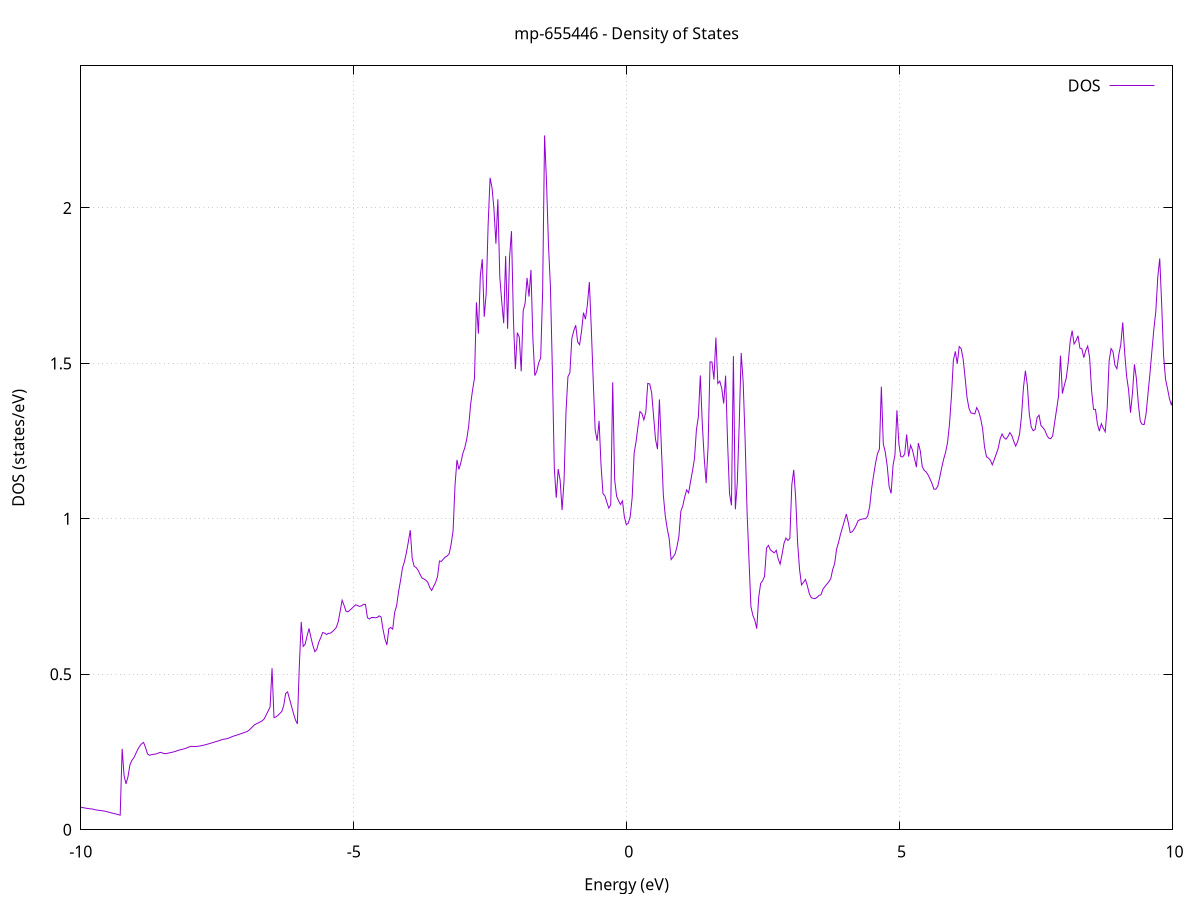set title 'mp-655446 - Density of States'
set xlabel 'Energy (eV)'
set ylabel 'DOS (states/eV)'
set grid
set xrange [-10:10]
set yrange [0:2.457]
set xzeroaxis lt -1
set terminal png size 800,600
set output 'mp-655446_dos_gnuplot.png'
plot '-' using 1:2 with lines title 'DOS'
-42.659000 0.000000
-42.623300 0.000000
-42.587700 0.000000
-42.552000 0.000000
-42.516300 0.000000
-42.480700 0.000000
-42.445000 0.000000
-42.409300 0.000000
-42.373700 0.000000
-42.338000 0.000000
-42.302300 0.000000
-42.266700 0.000000
-42.231000 0.000000
-42.195400 0.000000
-42.159700 0.000000
-42.124000 0.000000
-42.088400 0.000000
-42.052700 0.000000
-42.017000 0.000000
-41.981400 0.000000
-41.945700 0.000000
-41.910000 0.000000
-41.874400 0.000000
-41.838700 0.000000
-41.803100 0.000000
-41.767400 0.000000
-41.731700 0.000000
-41.696100 0.000000
-41.660400 0.000000
-41.624700 0.000000
-41.589100 0.000000
-41.553400 0.000000
-41.517800 0.000000
-41.482100 0.000000
-41.446400 0.000000
-41.410800 0.000000
-41.375100 0.000000
-41.339400 0.000000
-41.303800 0.000000
-41.268100 0.000000
-41.232400 0.000000
-41.196800 0.000000
-41.161100 0.000000
-41.125500 0.000000
-41.089800 0.000000
-41.054100 0.000000
-41.018500 0.000000
-40.982800 0.000000
-40.947100 0.000000
-40.911500 0.000000
-40.875800 0.000000
-40.840100 0.000000
-40.804500 0.000000
-40.768800 0.000000
-40.733200 0.000000
-40.697500 0.000000
-40.661800 0.000000
-40.626200 0.000000
-40.590500 0.000000
-40.554800 0.000000
-40.519200 0.000000
-40.483500 0.000000
-40.447900 0.000000
-40.412200 0.000000
-40.376500 0.000000
-40.340900 0.000000
-40.305200 0.000000
-40.269500 0.000000
-40.233900 0.000000
-40.198200 0.000000
-40.162500 0.000000
-40.126900 0.000000
-40.091200 0.000000
-40.055600 0.000000
-40.019900 0.000000
-39.984200 0.000000
-39.948600 0.000000
-39.912900 0.000000
-39.877200 0.000000
-39.841600 0.000000
-39.805900 0.000000
-39.770200 0.000000
-39.734600 0.000000
-39.698900 0.000000
-39.663300 0.000000
-39.627600 0.000000
-39.591900 0.000000
-39.556300 0.000000
-39.520600 0.000000
-39.484900 0.000000
-39.449300 0.000000
-39.413600 1.082000
-39.378000 0.623600
-39.342300 0.673000
-39.306600 0.702000
-39.271000 1.274700
-39.235300 1.712200
-39.199600 1.555900
-39.164000 1.443000
-39.128300 1.362600
-39.092600 1.412300
-39.057000 1.696300
-39.021300 2.177500
-38.985700 1.297900
-38.950000 1.250900
-38.914300 1.160900
-38.878700 1.093300
-38.843000 1.176300
-38.807300 2.241900
-38.771700 3.209900
-38.736000 3.693000
-38.700300 3.043500
-38.664700 4.276400
-38.629000 4.818000
-38.593400 5.703500
-38.557700 2.878900
-38.522000 3.042900
-38.486400 3.573300
-38.450700 1.053400
-38.415000 0.996500
-38.379400 0.928400
-38.343700 0.920500
-38.308100 0.936400
-38.272400 1.050200
-38.236700 1.031500
-38.201100 1.026100
-38.165400 1.050800
-38.129700 1.183200
-38.094100 1.235100
-38.058400 1.490400
-38.022700 1.793100
-37.987100 1.503000
-37.951400 1.466900
-37.915800 1.355600
-37.880100 1.490400
-37.844400 0.661500
-37.808800 0.720700
-37.773100 0.808500
-37.737400 1.394900
-37.701800 0.950900
-37.666100 0.854200
-37.630500 0.461500
-37.594800 0.000000
-37.559100 0.000000
-37.523500 0.000000
-37.487800 0.000000
-37.452100 0.000000
-37.416500 0.000000
-37.380800 0.000000
-37.345100 0.000000
-37.309500 0.000000
-37.273800 0.000000
-37.238200 0.000000
-37.202500 0.000000
-37.166800 0.000000
-37.131200 0.000000
-37.095500 0.000000
-37.059800 0.000000
-37.024200 0.000000
-36.988500 0.000000
-36.952800 0.000000
-36.917200 0.000000
-36.881500 0.000000
-36.845900 0.000000
-36.810200 0.000000
-36.774500 0.000000
-36.738900 0.000000
-36.703200 0.000000
-36.667500 0.000000
-36.631900 0.000000
-36.596200 0.000000
-36.560600 0.000000
-36.524900 0.000000
-36.489200 0.000000
-36.453600 0.000000
-36.417900 0.000000
-36.382200 0.000000
-36.346600 0.000000
-36.310900 0.000000
-36.275200 0.000000
-36.239600 0.000000
-36.203900 0.000000
-36.168300 0.000000
-36.132600 0.000000
-36.096900 0.000000
-36.061300 0.000000
-36.025600 0.000000
-35.989900 0.000000
-35.954300 0.000000
-35.918600 0.000000
-35.882900 0.000000
-35.847300 0.000000
-35.811600 0.000000
-35.776000 0.000000
-35.740300 0.000000
-35.704600 0.000000
-35.669000 0.000000
-35.633300 0.000000
-35.597600 0.000000
-35.562000 0.000000
-35.526300 0.000000
-35.490700 0.000000
-35.455000 0.000000
-35.419300 0.000000
-35.383700 0.000000
-35.348000 0.000000
-35.312300 0.000000
-35.276700 0.000000
-35.241000 0.000000
-35.205300 0.000000
-35.169700 0.000000
-35.134000 0.000000
-35.098400 0.000000
-35.062700 0.000000
-35.027000 0.000000
-34.991400 0.000000
-34.955700 0.000000
-34.920000 0.000000
-34.884400 0.000000
-34.848700 0.000000
-34.813000 0.000000
-34.777400 0.000000
-34.741700 0.000000
-34.706100 0.000000
-34.670400 0.000000
-34.634700 0.000000
-34.599100 0.000000
-34.563400 0.000000
-34.527700 0.000000
-34.492100 0.000000
-34.456400 0.000000
-34.420800 0.000000
-34.385100 0.000000
-34.349400 0.000000
-34.313800 0.000000
-34.278100 0.000000
-34.242400 0.000000
-34.206800 0.000000
-34.171100 0.000000
-34.135400 0.000000
-34.099800 0.000000
-34.064100 0.000000
-34.028500 0.000000
-33.992800 0.000000
-33.957100 0.000000
-33.921500 0.000000
-33.885800 0.000000
-33.850100 0.000000
-33.814500 0.000000
-33.778800 0.000000
-33.743200 0.000000
-33.707500 0.000000
-33.671800 0.000000
-33.636200 0.000000
-33.600500 0.000000
-33.564800 0.000000
-33.529200 0.000000
-33.493500 0.000000
-33.457800 0.000000
-33.422200 0.000000
-33.386500 0.000000
-33.350900 0.000000
-33.315200 0.000000
-33.279500 0.000000
-33.243900 0.000000
-33.208200 0.000000
-33.172500 0.000000
-33.136900 0.000000
-33.101200 0.000000
-33.065500 0.000000
-33.029900 0.000000
-32.994200 0.000000
-32.958600 0.000000
-32.922900 0.000000
-32.887200 0.000000
-32.851600 0.000000
-32.815900 0.000000
-32.780200 0.000000
-32.744600 0.000000
-32.708900 0.000000
-32.673300 0.000000
-32.637600 0.000000
-32.601900 0.000000
-32.566300 0.000000
-32.530600 0.000000
-32.494900 0.000000
-32.459300 0.000000
-32.423600 0.000000
-32.387900 0.000000
-32.352300 0.000000
-32.316600 0.000000
-32.281000 0.000000
-32.245300 0.000000
-32.209600 0.000000
-32.174000 0.000000
-32.138300 0.000000
-32.102600 0.000000
-32.067000 0.000000
-32.031300 0.000000
-31.995600 0.000000
-31.960000 0.000000
-31.924300 0.000000
-31.888700 0.000000
-31.853000 0.000000
-31.817300 0.000000
-31.781700 0.000000
-31.746000 0.000000
-31.710300 0.000000
-31.674700 0.000000
-31.639000 0.000000
-31.603400 0.000000
-31.567700 0.000000
-31.532000 0.000000
-31.496400 0.000000
-31.460700 0.000000
-31.425000 0.000000
-31.389400 0.000000
-31.353700 0.000000
-31.318000 0.000000
-31.282400 0.000000
-31.246700 0.000000
-31.211100 0.000000
-31.175400 0.000000
-31.139700 0.000000
-31.104100 0.000000
-31.068400 0.000000
-31.032700 0.000000
-30.997100 0.000000
-30.961400 0.000000
-30.925700 0.000000
-30.890100 0.000000
-30.854400 0.000000
-30.818800 0.000000
-30.783100 0.000000
-30.747400 0.000000
-30.711800 0.000000
-30.676100 0.000000
-30.640400 0.000000
-30.604800 0.000000
-30.569100 0.000000
-30.533500 0.000000
-30.497800 0.000000
-30.462100 0.000000
-30.426500 0.000000
-30.390800 0.000000
-30.355100 0.000000
-30.319500 0.000000
-30.283800 0.000000
-30.248100 0.000000
-30.212500 0.000000
-30.176800 0.000000
-30.141200 0.000000
-30.105500 0.000000
-30.069800 0.000000
-30.034200 0.000000
-29.998500 0.000000
-29.962800 0.000000
-29.927200 0.000000
-29.891500 0.000000
-29.855900 0.000000
-29.820200 0.000000
-29.784500 0.000000
-29.748900 0.000000
-29.713200 0.000000
-29.677500 0.000000
-29.641900 0.000000
-29.606200 0.000000
-29.570500 0.000000
-29.534900 0.000000
-29.499200 0.000000
-29.463600 0.000000
-29.427900 0.000000
-29.392200 0.000000
-29.356600 0.000000
-29.320900 0.000000
-29.285200 0.000000
-29.249600 0.000000
-29.213900 0.000000
-29.178200 0.000000
-29.142600 0.000000
-29.106900 0.000000
-29.071300 0.000000
-29.035600 0.000000
-28.999900 0.000000
-28.964300 0.000000
-28.928600 0.000000
-28.892900 0.000000
-28.857300 0.000000
-28.821600 0.000000
-28.786000 0.000000
-28.750300 0.000000
-28.714600 0.000000
-28.679000 0.000000
-28.643300 0.000000
-28.607600 0.000000
-28.572000 0.000000
-28.536300 0.000000
-28.500600 0.000000
-28.465000 0.000000
-28.429300 0.000000
-28.393700 0.000000
-28.358000 0.000000
-28.322300 0.000000
-28.286700 0.000000
-28.251000 0.000000
-28.215300 0.000000
-28.179700 0.000000
-28.144000 0.000000
-28.108300 0.000000
-28.072700 0.000000
-28.037000 0.000000
-28.001400 0.000000
-27.965700 0.000000
-27.930000 0.000000
-27.894400 0.000000
-27.858700 0.000000
-27.823000 0.000000
-27.787400 0.000000
-27.751700 0.000000
-27.716100 0.000000
-27.680400 0.000000
-27.644700 0.000000
-27.609100 0.000000
-27.573400 0.000000
-27.537700 0.000000
-27.502100 0.000000
-27.466400 0.000000
-27.430700 0.000000
-27.395100 0.000000
-27.359400 0.000000
-27.323800 0.000000
-27.288100 0.000000
-27.252400 0.000000
-27.216800 0.000000
-27.181100 0.000000
-27.145400 0.000000
-27.109800 0.000000
-27.074100 0.000000
-27.038400 0.000000
-27.002800 0.000000
-26.967100 0.000000
-26.931500 0.000000
-26.895800 0.000000
-26.860100 0.000000
-26.824500 0.000000
-26.788800 0.000000
-26.753100 0.000000
-26.717500 0.000000
-26.681800 0.000000
-26.646200 0.000000
-26.610500 0.000000
-26.574800 0.000000
-26.539200 0.000000
-26.503500 0.000000
-26.467800 0.000000
-26.432200 0.000000
-26.396500 0.000000
-26.360800 0.000000
-26.325200 0.000000
-26.289500 0.000000
-26.253900 0.000000
-26.218200 0.000000
-26.182500 0.000000
-26.146900 0.000000
-26.111200 0.000000
-26.075500 0.000000
-26.039900 0.000000
-26.004200 0.000000
-25.968500 0.000000
-25.932900 0.000000
-25.897200 0.000000
-25.861600 0.000000
-25.825900 0.000000
-25.790200 0.000000
-25.754600 0.000000
-25.718900 0.000000
-25.683200 0.000000
-25.647600 0.000000
-25.611900 0.000000
-25.576300 0.000000
-25.540600 0.000000
-25.504900 0.000000
-25.469300 0.000000
-25.433600 0.000000
-25.397900 0.000000
-25.362300 0.000000
-25.326600 0.000000
-25.290900 0.000000
-25.255300 0.000000
-25.219600 0.000000
-25.184000 0.000000
-25.148300 0.000000
-25.112600 0.000000
-25.077000 0.000000
-25.041300 0.000000
-25.005600 0.000000
-24.970000 0.000000
-24.934300 0.000000
-24.898700 0.000000
-24.863000 0.000000
-24.827300 0.000000
-24.791700 0.000000
-24.756000 0.000000
-24.720300 0.000000
-24.684700 0.000000
-24.649000 0.000000
-24.613300 0.000000
-24.577700 0.000000
-24.542000 0.000000
-24.506400 0.000000
-24.470700 0.000000
-24.435000 0.000000
-24.399400 0.000000
-24.363700 0.000000
-24.328000 0.000000
-24.292400 0.000000
-24.256700 0.000000
-24.221000 0.000000
-24.185400 0.000000
-24.149700 0.000000
-24.114100 0.000000
-24.078400 0.000000
-24.042700 0.000000
-24.007100 0.000000
-23.971400 0.000000
-23.935700 0.000000
-23.900100 0.000000
-23.864400 0.000000
-23.828800 0.000000
-23.793100 0.000000
-23.757400 0.000000
-23.721800 0.000000
-23.686100 0.000000
-23.650400 0.000000
-23.614800 0.000000
-23.579100 0.000000
-23.543400 0.000000
-23.507800 0.000000
-23.472100 0.000000
-23.436500 0.000000
-23.400800 0.000000
-23.365100 0.000000
-23.329500 0.000000
-23.293800 0.000000
-23.258100 0.000000
-23.222500 0.000000
-23.186800 0.000000
-23.151100 0.000000
-23.115500 0.000000
-23.079800 0.000000
-23.044200 0.000000
-23.008500 0.000000
-22.972800 0.000000
-22.937200 0.000000
-22.901500 0.000000
-22.865800 0.000000
-22.830200 0.000000
-22.794500 0.000000
-22.758900 0.000000
-22.723200 0.000000
-22.687500 0.000000
-22.651900 0.000000
-22.616200 0.000000
-22.580500 0.000000
-22.544900 0.000000
-22.509200 0.000000
-22.473500 0.000000
-22.437900 0.000000
-22.402200 0.000000
-22.366600 0.000000
-22.330900 0.000000
-22.295200 0.000000
-22.259600 0.000000
-22.223900 0.000000
-22.188200 0.000000
-22.152600 0.000000
-22.116900 0.000000
-22.081200 0.000000
-22.045600 0.000000
-22.009900 0.000000
-21.974300 0.000000
-21.938600 0.000000
-21.902900 0.000000
-21.867300 0.000000
-21.831600 0.000000
-21.795900 0.000000
-21.760300 0.000000
-21.724600 0.000000
-21.689000 0.000000
-21.653300 0.000000
-21.617600 0.000000
-21.582000 0.000000
-21.546300 0.000000
-21.510600 0.000000
-21.475000 0.000000
-21.439300 0.000000
-21.403600 0.000000
-21.368000 0.000000
-21.332300 0.000000
-21.296700 0.000000
-21.261000 0.000000
-21.225300 0.000000
-21.189700 0.000000
-21.154000 0.000000
-21.118300 0.000000
-21.082700 0.000000
-21.047000 0.000000
-21.011400 0.000000
-20.975700 0.000000
-20.940000 0.000000
-20.904400 0.000000
-20.868700 0.000000
-20.833000 0.000000
-20.797400 0.000000
-20.761700 0.000000
-20.726000 0.000000
-20.690400 0.000000
-20.654700 0.000000
-20.619100 0.000000
-20.583400 0.000000
-20.547700 0.000000
-20.512100 0.000000
-20.476400 0.000000
-20.440700 0.000000
-20.405100 0.000000
-20.369400 0.000000
-20.333700 0.000000
-20.298100 0.000000
-20.262400 0.000000
-20.226800 0.000000
-20.191100 0.000000
-20.155400 0.000000
-20.119800 0.000000
-20.084100 0.000000
-20.048400 0.000000
-20.012800 0.000000
-19.977100 0.000000
-19.941500 0.000000
-19.905800 0.000000
-19.870100 0.000000
-19.834500 0.000000
-19.798800 0.000000
-19.763100 0.000000
-19.727500 0.000000
-19.691800 0.000000
-19.656100 0.000000
-19.620500 0.000000
-19.584800 0.000000
-19.549200 0.000000
-19.513500 0.000000
-19.477800 0.000000
-19.442200 0.000000
-19.406500 0.000000
-19.370800 0.000000
-19.335200 0.000000
-19.299500 0.000000
-19.263800 0.000000
-19.228200 0.000000
-19.192500 0.000000
-19.156900 0.000000
-19.121200 0.000000
-19.085500 0.000000
-19.049900 0.000000
-19.014200 0.000000
-18.978500 0.000000
-18.942900 0.000000
-18.907200 0.000000
-18.871600 0.000000
-18.835900 0.000000
-18.800200 0.000000
-18.764600 0.000000
-18.728900 0.000000
-18.693200 0.000000
-18.657600 0.000000
-18.621900 0.000000
-18.586200 0.000000
-18.550600 0.000000
-18.514900 0.000000
-18.479300 0.000000
-18.443600 0.000000
-18.407900 0.000000
-18.372300 0.000000
-18.336600 0.000000
-18.300900 0.000000
-18.265300 0.000000
-18.229600 0.000000
-18.193900 0.000000
-18.158300 0.000000
-18.122600 0.000000
-18.087000 0.000000
-18.051300 0.000000
-18.015600 0.000000
-17.980000 0.000000
-17.944300 0.000000
-17.908600 0.015900
-17.873000 0.157200
-17.837300 0.288700
-17.801700 0.256000
-17.766000 0.238500
-17.730300 0.261400
-17.694700 0.284400
-17.659000 0.284900
-17.623300 0.258300
-17.587700 0.251900
-17.552000 0.256800
-17.516300 0.261700
-17.480700 0.266600
-17.445000 0.272300
-17.409400 0.279600
-17.373700 0.276000
-17.338000 0.264100
-17.302400 0.261100
-17.266700 0.261900
-17.231000 0.262600
-17.195400 0.263400
-17.159700 0.265000
-17.124000 0.268200
-17.088400 0.272000
-17.052700 0.275700
-17.017100 0.278400
-16.981400 0.275100
-16.945700 0.268900
-16.910100 0.266600
-16.874400 0.266500
-16.838700 0.266500
-16.803100 0.266800
-16.767400 0.267600
-16.731800 0.269200
-16.696100 0.271100
-16.660400 0.273000
-16.624800 0.274800
-16.589100 0.276700
-16.553400 0.278600
-16.517800 0.278900
-16.482100 0.276600
-16.446400 0.273800
-16.410800 0.272700
-16.375100 0.272700
-16.339500 0.272800
-16.303800 0.273000
-16.268100 0.273500
-16.232500 0.274400
-16.196800 0.275500
-16.161100 0.276600
-16.125500 0.277700
-16.089800 0.278800
-16.054200 0.280100
-16.018500 0.281400
-15.982800 0.282800
-15.947200 0.283200
-15.911500 0.283200
-15.875800 0.283000
-15.840200 0.281800
-15.804500 0.281400
-15.768800 0.281600
-15.733200 0.281900
-15.697500 0.282300
-15.661900 0.282900
-15.626200 0.283700
-15.590500 0.284600
-15.554900 0.285500
-15.519200 0.286500
-15.483500 0.287500
-15.447900 0.288500
-15.412200 0.289600
-15.376500 0.290800
-15.340900 0.292000
-15.305200 0.293100
-15.269600 0.294200
-15.233900 0.295400
-15.198200 0.296200
-15.162600 0.296400
-15.126900 0.296700
-15.091200 0.297500
-15.055600 0.298300
-15.019900 0.299200
-14.984300 0.300100
-14.948600 0.301200
-14.912900 0.302300
-14.877300 0.303400
-14.841600 0.304600
-14.805900 0.305700
-14.770300 0.306900
-14.734600 0.308000
-14.698900 0.310600
-14.663300 0.315200
-14.627600 0.318600
-14.592000 0.321100
-14.556300 0.323700
-14.520600 0.326200
-14.485000 0.328600
-14.449300 0.330900
-14.413600 0.333200
-14.378000 0.335400
-14.342300 0.337600
-14.306600 0.339800
-14.271000 0.342000
-14.235300 0.344200
-14.199700 0.346300
-14.164000 0.366800
-14.128300 0.396000
-14.092700 0.412400
-14.057000 0.425300
-14.021300 0.438300
-13.985700 0.451200
-13.950000 0.437400
-13.914400 0.396500
-13.878700 0.377500
-13.843000 0.367400
-13.807400 0.357200
-13.771700 0.347100
-13.736000 0.338500
-13.700400 0.337800
-13.664700 0.340200
-13.629000 0.339400
-13.593400 0.336800
-13.557700 0.334200
-13.522100 0.331600
-13.486400 0.328600
-13.450700 0.326100
-13.415100 0.325500
-13.379400 0.325400
-13.343700 0.325400
-13.308100 0.325300
-13.272400 0.324800
-13.236700 0.324000
-13.201100 0.322600
-13.165400 0.470600
-13.129800 0.401800
-13.094100 0.329900
-13.058400 0.321700
-13.022800 0.314700
-12.987100 0.308200
-12.951400 0.289700
-12.915800 0.273000
-12.880100 0.268800
-12.844500 0.264500
-12.808800 0.260200
-12.773100 0.255700
-12.737500 0.251000
-12.701800 0.245200
-12.666100 0.234900
-12.630500 0.226800
-12.594800 0.222800
-12.559100 0.218700
-12.523500 0.215400
-12.487800 0.212500
-12.452200 0.209600
-12.416500 0.206700
-12.380800 0.203800
-12.345200 0.200900
-12.309500 0.197200
-12.273800 0.191600
-12.238200 0.187000
-12.202500 0.184700
-12.166900 0.182300
-12.131200 0.179800
-12.095500 0.177200
-12.059900 0.174400
-12.024200 0.171600
-11.988500 0.168800
-11.952900 0.166000
-11.917200 0.163400
-11.881500 0.161300
-11.845900 0.159200
-11.810200 0.156500
-11.774600 0.152800
-11.738900 0.149800
-11.703200 0.147800
-11.667600 0.145900
-11.631900 0.144200
-11.596200 0.142500
-11.560600 0.140800
-11.524900 0.139100
-11.489200 0.137300
-11.453600 0.135500
-11.417900 0.133600
-11.382300 0.131800
-11.346600 0.129700
-11.310900 0.127700
-11.275300 0.125600
-11.239600 0.123400
-11.203900 0.121000
-11.168300 0.118500
-11.132600 0.116500
-11.097000 0.114900
-11.061300 0.113300
-11.025600 0.111700
-10.990000 0.110300
-10.954300 0.108900
-10.918600 0.107600
-10.883000 0.106300
-10.847300 0.104900
-10.811600 0.103600
-10.776000 0.102300
-10.740300 0.101000
-10.704700 0.099600
-10.669000 0.098200
-10.633300 0.096800
-10.597700 0.095400
-10.562000 0.093900
-10.526300 0.092100
-10.490700 0.090200
-10.455000 0.088400
-10.419300 0.086700
-10.383700 0.085100
-10.348000 0.083600
-10.312400 0.082300
-10.276700 0.081200
-10.241000 0.080100
-10.205400 0.078900
-10.169700 0.077800
-10.134000 0.076700
-10.098400 0.075600
-10.062700 0.074400
-10.027100 0.073300
-9.991400 0.072200
-9.955700 0.071100
-9.920100 0.069900
-9.884400 0.068800
-9.848700 0.067900
-9.813100 0.067100
-9.777400 0.066500
-9.741700 0.064600
-9.706100 0.063400
-9.670400 0.062600
-9.634800 0.061800
-9.599100 0.061000
-9.563400 0.060000
-9.527800 0.058500
-9.492100 0.056900
-9.456400 0.055200
-9.420800 0.053600
-9.385100 0.052000
-9.349400 0.050300
-9.313800 0.048700
-9.278100 0.047000
-9.242500 0.260400
-9.206800 0.173800
-9.171100 0.147500
-9.135500 0.170600
-9.099800 0.208800
-9.064100 0.223100
-9.028500 0.231400
-8.992800 0.244900
-8.957200 0.258200
-8.921500 0.268800
-8.885800 0.276500
-8.850200 0.281100
-8.814500 0.265000
-8.778800 0.244300
-8.743200 0.239700
-8.707500 0.241400
-8.671800 0.242700
-8.636200 0.243300
-8.600500 0.245100
-8.564900 0.247800
-8.529200 0.249100
-8.493500 0.246000
-8.457900 0.244800
-8.422200 0.245600
-8.386500 0.247000
-8.350900 0.248400
-8.315200 0.249700
-8.279600 0.251500
-8.243900 0.253600
-8.208200 0.255700
-8.172600 0.257500
-8.136900 0.258900
-8.101200 0.260600
-8.065600 0.262800
-8.029900 0.265400
-7.994200 0.268000
-7.958600 0.268500
-7.922900 0.267500
-7.887300 0.267900
-7.851600 0.268700
-7.815900 0.269700
-7.780300 0.270900
-7.744600 0.272300
-7.708900 0.273800
-7.673300 0.275600
-7.637600 0.277500
-7.601900 0.279300
-7.566300 0.281200
-7.530600 0.283200
-7.495000 0.285100
-7.459300 0.287200
-7.423600 0.289200
-7.388000 0.291200
-7.352300 0.292100
-7.316600 0.293100
-7.281000 0.295500
-7.245300 0.298200
-7.209700 0.300700
-7.174000 0.302700
-7.138300 0.304700
-7.102700 0.306800
-7.067000 0.308900
-7.031300 0.311100
-6.995700 0.313400
-6.960000 0.315600
-6.924300 0.319200
-6.888700 0.325300
-6.853000 0.331600
-6.817400 0.337500
-6.781700 0.341100
-6.746000 0.343900
-6.710400 0.347200
-6.674700 0.350700
-6.639000 0.356900
-6.603400 0.369300
-6.567700 0.382200
-6.532000 0.395200
-6.496400 0.519700
-6.460700 0.360700
-6.425100 0.362900
-6.389400 0.367600
-6.353700 0.374000
-6.318100 0.380400
-6.282400 0.399900
-6.246700 0.438400
-6.211100 0.443500
-6.175400 0.420400
-6.139800 0.397300
-6.104100 0.374600
-6.068400 0.353800
-6.032800 0.340400
-5.997100 0.524200
-5.961400 0.668600
-5.925800 0.589700
-5.890100 0.596800
-5.854400 0.623300
-5.818800 0.647600
-5.783100 0.618000
-5.747500 0.592100
-5.711800 0.573000
-5.676100 0.580400
-5.640500 0.603500
-5.604800 0.617400
-5.569100 0.634400
-5.533500 0.632700
-5.497800 0.628000
-5.462100 0.631800
-5.426500 0.632300
-5.390800 0.637200
-5.355200 0.643100
-5.319500 0.650800
-5.283800 0.668800
-5.248200 0.703100
-5.212500 0.738200
-5.176800 0.721700
-5.141200 0.703000
-5.105500 0.701100
-5.069900 0.706500
-5.034200 0.712100
-4.998500 0.718200
-4.962900 0.723700
-4.927200 0.720900
-4.891500 0.718300
-4.855900 0.720400
-4.820200 0.725300
-4.784500 0.724800
-4.748900 0.681900
-4.713200 0.678000
-4.677600 0.681500
-4.641900 0.681500
-4.606200 0.681700
-4.570600 0.682800
-4.534900 0.688000
-4.499200 0.684700
-4.463600 0.645000
-4.427900 0.613900
-4.392200 0.594300
-4.356600 0.646800
-4.320900 0.650700
-4.285300 0.645200
-4.249600 0.699800
-4.213900 0.720500
-4.178300 0.766400
-4.142600 0.801100
-4.106900 0.842200
-4.071300 0.861800
-4.035600 0.890900
-4.000000 0.925300
-3.964300 0.963700
-3.928600 0.872800
-3.893000 0.847300
-3.857300 0.843600
-3.821600 0.835200
-3.786000 0.821900
-3.750300 0.809800
-3.714600 0.806900
-3.679000 0.802800
-3.643300 0.796200
-3.607700 0.779300
-3.572000 0.769700
-3.536300 0.782600
-3.500700 0.795400
-3.465000 0.814000
-3.429300 0.864700
-3.393700 0.863200
-3.358000 0.870600
-3.322400 0.877400
-3.286700 0.880700
-3.251000 0.888000
-3.215400 0.918500
-3.179700 0.961700
-3.144000 1.108700
-3.108400 1.189700
-3.072700 1.159100
-3.037000 1.180800
-3.001400 1.210000
-2.965700 1.228500
-2.930100 1.255700
-2.894400 1.297400
-2.858700 1.367700
-2.823100 1.414000
-2.787400 1.452600
-2.751700 1.696300
-2.716100 1.595700
-2.680400 1.782400
-2.644700 1.835200
-2.609100 1.649900
-2.573400 1.724400
-2.537800 1.944700
-2.502100 2.096900
-2.466400 2.065200
-2.430800 1.996300
-2.395100 1.885300
-2.359400 2.027800
-2.323800 1.777500
-2.288100 1.698000
-2.252500 1.629300
-2.216800 1.845600
-2.181100 1.611300
-2.145500 1.839000
-2.109800 1.925400
-2.074100 1.639800
-2.038500 1.481700
-2.002800 1.599100
-1.967100 1.584600
-1.931500 1.474300
-1.895800 1.668500
-1.860200 1.693800
-1.824500 1.775100
-1.788800 1.715100
-1.753200 1.800700
-1.717500 1.578400
-1.681800 1.460700
-1.646200 1.475000
-1.610500 1.502300
-1.574800 1.517600
-1.539200 1.729500
-1.503500 2.233300
-1.467900 2.083000
-1.432200 1.881800
-1.396500 1.747900
-1.360900 1.482500
-1.325200 1.163000
-1.289500 1.067800
-1.253900 1.160200
-1.218200 1.123700
-1.182600 1.028400
-1.146900 1.122300
-1.111200 1.344000
-1.075600 1.457300
-1.039900 1.469600
-1.004200 1.580300
-0.968600 1.605200
-0.932900 1.622800
-0.897200 1.568900
-0.861600 1.560400
-0.825900 1.604300
-0.790300 1.663300
-0.754600 1.642100
-0.718900 1.689500
-0.683300 1.761700
-0.647600 1.611900
-0.611900 1.442700
-0.576300 1.285200
-0.540600 1.251200
-0.504900 1.315200
-0.469300 1.173100
-0.433600 1.081400
-0.398000 1.073800
-0.362300 1.053000
-0.326600 1.034500
-0.291000 1.045400
-0.255300 1.439300
-0.219600 1.126300
-0.184000 1.072800
-0.148300 1.058100
-0.112700 1.046400
-0.077000 1.057900
-0.041300 1.005900
-0.005700 0.981500
0.030000 0.986100
0.065700 1.007800
0.101300 1.068700
0.137000 1.210400
0.172700 1.248700
0.208300 1.297700
0.244000 1.345100
0.279600 1.339500
0.315300 1.318300
0.351000 1.343200
0.386600 1.435700
0.422300 1.434000
0.458000 1.405900
0.493600 1.330500
0.529300 1.255200
0.564900 1.224400
0.600600 1.384300
0.636300 1.230400
0.671900 1.077000
0.707600 1.009700
0.743300 0.968800
0.778900 0.937100
0.814600 0.869200
0.850300 0.877300
0.885900 0.886700
0.921600 0.909600
0.957200 0.943800
0.992900 1.024500
1.028600 1.041500
1.064200 1.071100
1.099900 1.093300
1.135600 1.083600
1.171200 1.120400
1.206900 1.154800
1.242600 1.194200
1.278200 1.286300
1.313900 1.328400
1.349500 1.461300
1.385200 1.308600
1.420900 1.196100
1.456500 1.114800
1.492200 1.232700
1.527900 1.505100
1.563500 1.504400
1.599200 1.448300
1.634800 1.583100
1.670500 1.435200
1.706200 1.443100
1.741800 1.419800
1.777500 1.371200
1.813200 1.460800
1.848800 1.247700
1.884500 1.081300
1.920200 1.043500
1.955800 1.523700
1.991500 1.030700
2.027100 1.115300
2.062800 1.308100
2.098500 1.533600
2.134100 1.441500
2.169800 1.259200
2.205500 1.026400
2.241100 0.868600
2.276800 0.717700
2.312500 0.689700
2.348100 0.673700
2.383800 0.646800
2.419400 0.748000
2.455100 0.792500
2.490800 0.800800
2.526400 0.815100
2.562100 0.906200
2.597800 0.914600
2.633400 0.900300
2.669100 0.895300
2.704700 0.890800
2.740400 0.898900
2.776100 0.871200
2.811700 0.854400
2.847400 0.885900
2.883100 0.921600
2.918700 0.938300
2.954400 0.930500
2.990100 0.937000
3.025700 1.109800
3.061400 1.157600
3.097000 1.065700
3.132700 0.921100
3.168400 0.836200
3.204000 0.787500
3.239700 0.795500
3.275400 0.805200
3.311000 0.784400
3.346700 0.759100
3.382400 0.746600
3.418000 0.744200
3.453700 0.743400
3.489300 0.747700
3.525000 0.753900
3.560700 0.755900
3.596300 0.774000
3.632000 0.782400
3.667700 0.789900
3.703300 0.797500
3.739000 0.807200
3.774600 0.836900
3.810300 0.855900
3.846000 0.902600
3.881600 0.924300
3.917300 0.950100
3.953000 0.971500
3.988600 0.993400
4.024300 1.015700
4.060000 0.988600
4.095600 0.956000
4.131300 0.958400
4.166900 0.966900
4.202600 0.978500
4.238300 0.993700
4.273900 0.997100
4.309600 0.999300
4.345300 1.000300
4.380900 1.000600
4.416600 1.009500
4.452200 1.038800
4.487900 1.097100
4.523600 1.139300
4.559200 1.178600
4.594900 1.209500
4.630600 1.224100
4.666200 1.425200
4.701900 1.240900
4.737600 1.215000
4.773200 1.170700
4.808900 1.103800
4.844500 1.081900
4.880200 1.172000
4.915900 1.206500
4.951500 1.349300
4.987200 1.241900
5.022900 1.200000
5.058500 1.199400
5.094200 1.208600
5.129900 1.271600
5.165500 1.200500
5.201200 1.236900
5.236800 1.221000
5.272500 1.194200
5.308200 1.166400
5.343800 1.243800
5.379500 1.218800
5.415200 1.168300
5.450800 1.156200
5.486500 1.151100
5.522100 1.141500
5.557800 1.128200
5.593500 1.114100
5.629100 1.095400
5.664800 1.095600
5.700500 1.105100
5.736100 1.133800
5.771800 1.164700
5.807500 1.191900
5.843100 1.214200
5.878800 1.245300
5.914400 1.304500
5.950100 1.394000
5.985800 1.509800
6.021400 1.538500
6.057100 1.498900
6.092800 1.554300
6.128400 1.547300
6.164100 1.515100
6.199800 1.456000
6.235400 1.390900
6.271100 1.356100
6.306700 1.340600
6.342400 1.339500
6.378100 1.337600
6.413700 1.357900
6.449400 1.345500
6.485100 1.322900
6.520700 1.290600
6.556400 1.231400
6.592000 1.199900
6.627700 1.195700
6.663400 1.188400
6.699000 1.173900
6.734700 1.190800
6.770400 1.208400
6.806000 1.226300
6.841700 1.257000
6.877400 1.273000
6.913000 1.261400
6.948700 1.256200
6.984300 1.264400
7.020000 1.277500
7.055700 1.267900
7.091300 1.249500
7.127000 1.234100
7.162700 1.248200
7.198300 1.272900
7.234000 1.330900
7.269700 1.422800
7.305300 1.476500
7.341000 1.429100
7.376600 1.337500
7.412300 1.295300
7.448000 1.283400
7.483600 1.287900
7.519300 1.325800
7.555000 1.333600
7.590600 1.300100
7.626300 1.293600
7.661900 1.284800
7.697600 1.268700
7.733300 1.259700
7.768900 1.257800
7.804600 1.266900
7.840300 1.309800
7.875900 1.351000
7.911600 1.394100
7.947300 1.524900
7.982900 1.403000
8.018600 1.429800
8.054200 1.453300
8.089900 1.503300
8.125600 1.571200
8.161200 1.605400
8.196900 1.562500
8.232600 1.572900
8.268200 1.589000
8.303900 1.549100
8.339600 1.546900
8.375200 1.518700
8.410900 1.541300
8.446500 1.555900
8.482200 1.518100
8.517900 1.411900
8.553500 1.352200
8.589200 1.352000
8.624900 1.304600
8.660500 1.282000
8.696200 1.306200
8.731800 1.292000
8.767500 1.280000
8.803200 1.355500
8.838800 1.507400
8.874500 1.547700
8.910200 1.537600
8.945800 1.494300
8.981500 1.483000
9.017200 1.528900
9.052800 1.560800
9.088500 1.632000
9.124100 1.534500
9.159800 1.458300
9.195500 1.414800
9.231100 1.341600
9.266800 1.405300
9.302500 1.497000
9.338100 1.451800
9.373800 1.370200
9.409400 1.314700
9.445100 1.304100
9.480800 1.303400
9.516400 1.339000
9.552100 1.404600
9.587800 1.469300
9.623400 1.541100
9.659100 1.610900
9.694800 1.667600
9.730400 1.777900
9.766100 1.837600
9.801700 1.689900
9.837400 1.523000
9.873100 1.448500
9.908700 1.419000
9.944400 1.386700
9.980100 1.365600
10.015700 1.395400
10.051400 1.414700
10.087100 1.418200
10.122700 1.436900
10.158400 1.436100
10.194000 1.473100
10.229700 1.702400
10.265400 1.771800
10.301000 1.762100
10.336700 1.719100
10.372400 1.678400
10.408000 1.655600
10.443700 1.640000
10.479300 1.644100
10.515000 1.680200
10.550700 1.696300
10.586300 1.654200
10.622000 1.653800
10.657700 1.666400
10.693300 1.746200
10.729000 1.864000
10.764700 1.886600
10.800300 1.807000
10.836000 1.767900
10.871600 1.752100
10.907300 1.669900
10.943000 1.565400
10.978600 1.590200
11.014300 1.607200
11.050000 1.601600
11.085600 1.601600
11.121300 1.652000
11.157000 1.714000
11.192600 1.758800
11.228300 1.805100
11.263900 1.784400
11.299600 1.762000
11.335300 1.757900
11.370900 1.789800
11.406600 1.850000
11.442300 1.837600
11.477900 1.797600
11.513600 1.768400
11.549200 1.790100
11.584900 1.759100
11.620600 1.773700
11.656200 1.826600
11.691900 1.838200
11.727600 1.791800
11.763200 1.711500
11.798900 1.669700
11.834600 1.644600
11.870200 1.640600
11.905900 1.630800
11.941500 1.629800
11.977200 1.640400
12.012900 1.677500
12.048500 1.733600
12.084200 1.755000
12.119900 1.709600
12.155500 1.660400
12.191200 1.700400
12.226900 1.758000
12.262500 1.763900
12.298200 1.788000
12.333800 1.826000
12.369500 1.865100
12.405200 1.827400
12.440800 1.798000
12.476500 1.832900
12.512200 1.830100
12.547800 1.778200
12.583500 1.722500
12.619100 1.709800
12.654800 1.691300
12.690500 1.715700
12.726100 1.725800
12.761800 1.762200
12.797500 1.792700
12.833100 1.810700
12.868800 1.849400
12.904500 1.860300
12.940100 1.856900
12.975800 1.848300
13.011400 1.831200
13.047100 1.787700
13.082800 1.724600
13.118400 1.762900
13.154100 1.709500
13.189800 1.681200
13.225400 1.671100
13.261100 1.665900
13.296700 1.741400
13.332400 1.819700
13.368100 1.962700
13.403700 1.953500
13.439400 1.985600
13.475100 2.020100
13.510700 2.080300
13.546400 2.002100
13.582100 1.980900
13.617700 1.954800
13.653400 1.918400
13.689000 1.900800
13.724700 1.890900
13.760400 1.864000
13.796000 1.837400
13.831700 1.800000
13.867400 1.778300
13.903000 1.736800
13.938700 1.756000
13.974400 1.794700
14.010000 1.850100
14.045700 1.906400
14.081300 1.967800
14.117000 2.026600
14.152700 2.059800
14.188300 2.084800
14.224000 2.077100
14.259700 2.043700
14.295300 2.026100
14.331000 2.028400
14.366600 1.991800
14.402300 1.945400
14.438000 1.925600
14.473600 1.934300
14.509300 1.912200
14.545000 1.912400
14.580600 1.939200
14.616300 2.007500
14.652000 1.942800
14.687600 1.976500
14.723300 2.038900
14.758900 2.036300
14.794600 2.024900
14.830300 2.078000
14.865900 2.051500
14.901600 1.992700
14.937300 1.923100
14.972900 1.894100
15.008600 1.841700
15.044300 1.890800
15.079900 1.959200
15.115600 1.994700
15.151200 2.036000
15.186900 2.082700
15.222600 2.123600
15.258200 2.085000
15.293900 2.025200
15.329600 1.967600
15.365200 1.932400
15.400900 1.934600
15.436500 2.039700
15.472200 1.980600
15.507900 1.998600
15.543500 2.003600
15.579200 2.081900
15.614900 2.065700
15.650500 2.008700
15.686200 1.950900
15.721900 1.919600
15.757500 1.914700
15.793200 2.020900
15.828800 2.010600
15.864500 1.966100
15.900200 2.033500
15.935800 2.086600
15.971500 2.130600
16.007200 2.229300
16.042800 2.191700
16.078500 2.205600
16.114200 2.203600
16.149800 2.171600
16.185500 2.136600
16.221100 2.183100
16.256800 2.162700
16.292500 2.221900
16.328100 2.258600
16.363800 2.310600
16.399500 2.250600
16.435100 2.209700
16.470800 2.180800
16.506400 2.078100
16.542100 2.057600
16.577800 2.074000
16.613400 2.133600
16.649100 2.244000
16.684800 2.313500
16.720400 2.414600
16.756100 2.407800
16.791800 2.382100
16.827400 2.187900
16.863100 2.106900
16.898700 2.140700
16.934400 2.147700
16.970100 2.045500
17.005700 2.123300
17.041400 2.259300
17.077100 2.322300
17.112700 2.287500
17.148400 2.263700
17.184000 2.234800
17.219700 2.192600
17.255400 2.162900
17.291000 2.130600
17.326700 2.087100
17.362400 2.164500
17.398000 2.145100
17.433700 2.177500
17.469400 2.161200
17.505000 2.254700
17.540700 2.262900
17.576300 2.263200
17.612000 2.312100
17.647700 2.326600
17.683300 2.293100
17.719000 2.258400
17.754700 2.242600
17.790300 2.237700
17.826000 2.158800
17.861700 2.078000
17.897300 2.077400
17.933000 2.156000
17.968600 2.307700
18.004300 2.393800
18.040000 2.366900
18.075600 2.345800
18.111300 2.336300
18.147000 2.322800
18.182600 2.202000
18.218300 2.139400
18.253900 2.120300
18.289600 2.101200
18.325300 2.137100
18.360900 2.142300
18.396600 2.178800
18.432300 2.235900
18.467900 2.267300
18.503600 2.248200
18.539300 2.219400
18.574900 2.200700
18.610600 2.293100
18.646200 2.368500
18.681900 2.333200
18.717600 2.304600
18.753200 2.145200
18.788900 2.082700
18.824600 2.058900
18.860200 1.999900
18.895900 2.012800
18.931600 2.037500
18.967200 2.038500
19.002900 2.063500
19.038500 2.067500
19.074200 2.081100
19.109900 2.139700
19.145500 2.168400
19.181200 2.226000
19.216900 2.286300
19.252500 2.230500
19.288200 2.158200
19.323800 2.088100
19.359500 2.012700
19.395200 2.017700
19.430800 2.146400
19.466500 2.230300
19.502200 2.340600
19.537800 2.500400
19.573500 2.385900
19.609200 2.393900
19.644800 2.273200
19.680500 2.176400
19.716100 2.079800
19.751800 1.988700
19.787500 1.929700
19.823100 1.904900
19.858800 1.914200
19.894500 1.900100
19.930100 1.899100
19.965800 1.856400
20.001500 1.830200
20.037100 1.809300
20.072800 1.823900
20.108400 1.838500
20.144100 1.830800
20.179800 1.844400
20.215400 1.865700
20.251100 1.907900
20.286800 1.975000
20.322400 1.977900
20.358100 1.984700
20.393700 1.934500
20.429400 1.938800
20.465100 1.820500
20.500700 1.685300
20.536400 1.590700
20.572100 1.557600
20.607700 1.588000
20.643400 1.623100
20.679100 1.614100
20.714700 1.638400
20.750400 1.660600
20.786000 1.702100
20.821700 1.774700
20.857400 1.836800
20.893000 1.785000
20.928700 1.786800
20.964400 1.751600
21.000000 1.709200
21.035700 1.613900
21.071400 1.502500
21.107000 1.413900
21.142700 1.342100
21.178300 1.270500
21.214000 1.213400
21.249700 1.162700
21.285300 1.105500
21.321000 1.035700
21.356700 1.005800
21.392300 0.942300
21.428000 0.861500
21.463600 0.787500
21.499300 0.744700
21.535000 0.711800
21.570600 0.683000
21.606300 0.657700
21.642000 0.623300
21.677600 0.591000
21.713300 0.568000
21.749000 0.555500
21.784600 0.547600
21.820300 0.536200
21.855900 0.491400
21.891600 0.480900
21.927300 0.473600
21.962900 0.467100
21.998600 0.462000
22.034300 0.459000
22.069900 0.461000
22.105600 0.469200
22.141200 0.494500
22.176900 0.504700
22.212600 0.506500
22.248200 0.489500
22.283900 0.471300
22.319600 0.442200
22.355200 0.406900
22.390900 0.392000
22.426600 0.386900
22.462200 0.357500
22.497900 0.357600
22.533500 0.365000
22.569200 0.360000
22.604900 0.347600
22.640500 0.335000
22.676200 0.331200
22.711900 0.328000
22.747500 0.324900
22.783200 0.320500
22.818900 0.314700
22.854500 0.308600
22.890200 0.302600
22.925800 0.296900
22.961500 0.289600
22.997200 0.281500
23.032800 0.272700
23.068500 0.263800
23.104200 0.255500
23.139800 0.242500
23.175500 0.246400
23.211100 0.241600
23.246800 0.230400
23.282500 0.228500
23.318100 0.226800
23.353800 0.220100
23.389500 0.215100
23.425100 0.211800
23.460800 0.214200
23.496500 0.216800
23.532100 0.218600
23.567800 0.222700
23.603400 0.244800
23.639100 0.243600
23.674800 0.238900
23.710400 0.234600
23.746100 0.230200
23.781800 0.226900
23.817400 0.222800
23.853100 0.216600
23.888800 0.209200
23.924400 0.184100
23.960100 0.179600
23.995700 0.180700
24.031400 0.172600
24.067100 0.170600
24.102700 0.165900
24.138400 0.160100
24.174100 0.153900
24.209700 0.151600
24.245400 0.153000
24.281000 0.151600
24.316700 0.145500
24.352400 0.141100
24.388000 0.136700
24.423700 0.141500
24.459400 0.151200
24.495000 0.143300
24.530700 0.127200
24.566400 0.115400
24.602000 0.106500
24.637700 0.101100
24.673300 0.096200
24.709000 0.085700
24.744700 0.076800
24.780300 0.071000
24.816000 0.066600
24.851700 0.062700
24.887300 0.060100
24.923000 0.058500
24.958700 0.057600
24.994300 0.058200
25.030000 0.059600
25.065600 0.061200
25.101300 0.062900
25.137000 0.078200
25.172600 0.087300
25.208300 0.034700
25.244000 0.035700
25.279600 0.042800
25.315300 0.042300
25.350900 0.022100
25.386600 0.006000
25.422300 0.000000
25.457900 0.000000
25.493600 0.000000
25.529300 0.000000
25.564900 0.000000
25.600600 0.000000
25.636300 0.000000
25.671900 0.000000
25.707600 0.000000
25.743200 0.000000
25.778900 0.000000
25.814600 0.000000
25.850200 0.000000
25.885900 0.000000
25.921600 0.000000
25.957200 0.000000
25.992900 0.000000
26.028500 0.000000
26.064200 0.000000
26.099900 0.000000
26.135500 0.000000
26.171200 0.000000
26.206900 0.000000
26.242500 0.000000
26.278200 0.000000
26.313900 0.000000
26.349500 0.000000
26.385200 0.000000
26.420800 0.000000
26.456500 0.000000
26.492200 0.000000
26.527800 0.000000
26.563500 0.000000
26.599200 0.000000
26.634800 0.000000
26.670500 0.000000
26.706200 0.000000
26.741800 0.000000
26.777500 0.000000
26.813100 0.000000
26.848800 0.000000
26.884500 0.000000
26.920100 0.000000
26.955800 0.000000
26.991500 0.000000
27.027100 0.000000
27.062800 0.000000
27.098400 0.000000
27.134100 0.000000
27.169800 0.000000
27.205400 0.000000
27.241100 0.000000
27.276800 0.000000
27.312400 0.000000
27.348100 0.000000
27.383800 0.000000
27.419400 0.000000
27.455100 0.000000
27.490700 0.000000
27.526400 0.000000
27.562100 0.000000
27.597700 0.000000
27.633400 0.000000
27.669100 0.000000
27.704700 0.000000
27.740400 0.000000
27.776100 0.000000
27.811700 0.000000
27.847400 0.000000
27.883000 0.000000
27.918700 0.000000
27.954400 0.000000
27.990000 0.000000
28.025700 0.000000
28.061400 0.000000
28.097000 0.000000
28.132700 0.000000
28.168300 0.000000
28.204000 0.000000
28.239700 0.000000
28.275300 0.000000
28.311000 0.000000
28.346700 0.000000
28.382300 0.000000
28.418000 0.000000
28.453700 0.000000
28.489300 0.000000
28.525000 0.000000
28.560600 0.000000
28.596300 0.000000
28.632000 0.000000
28.667600 0.000000
e

